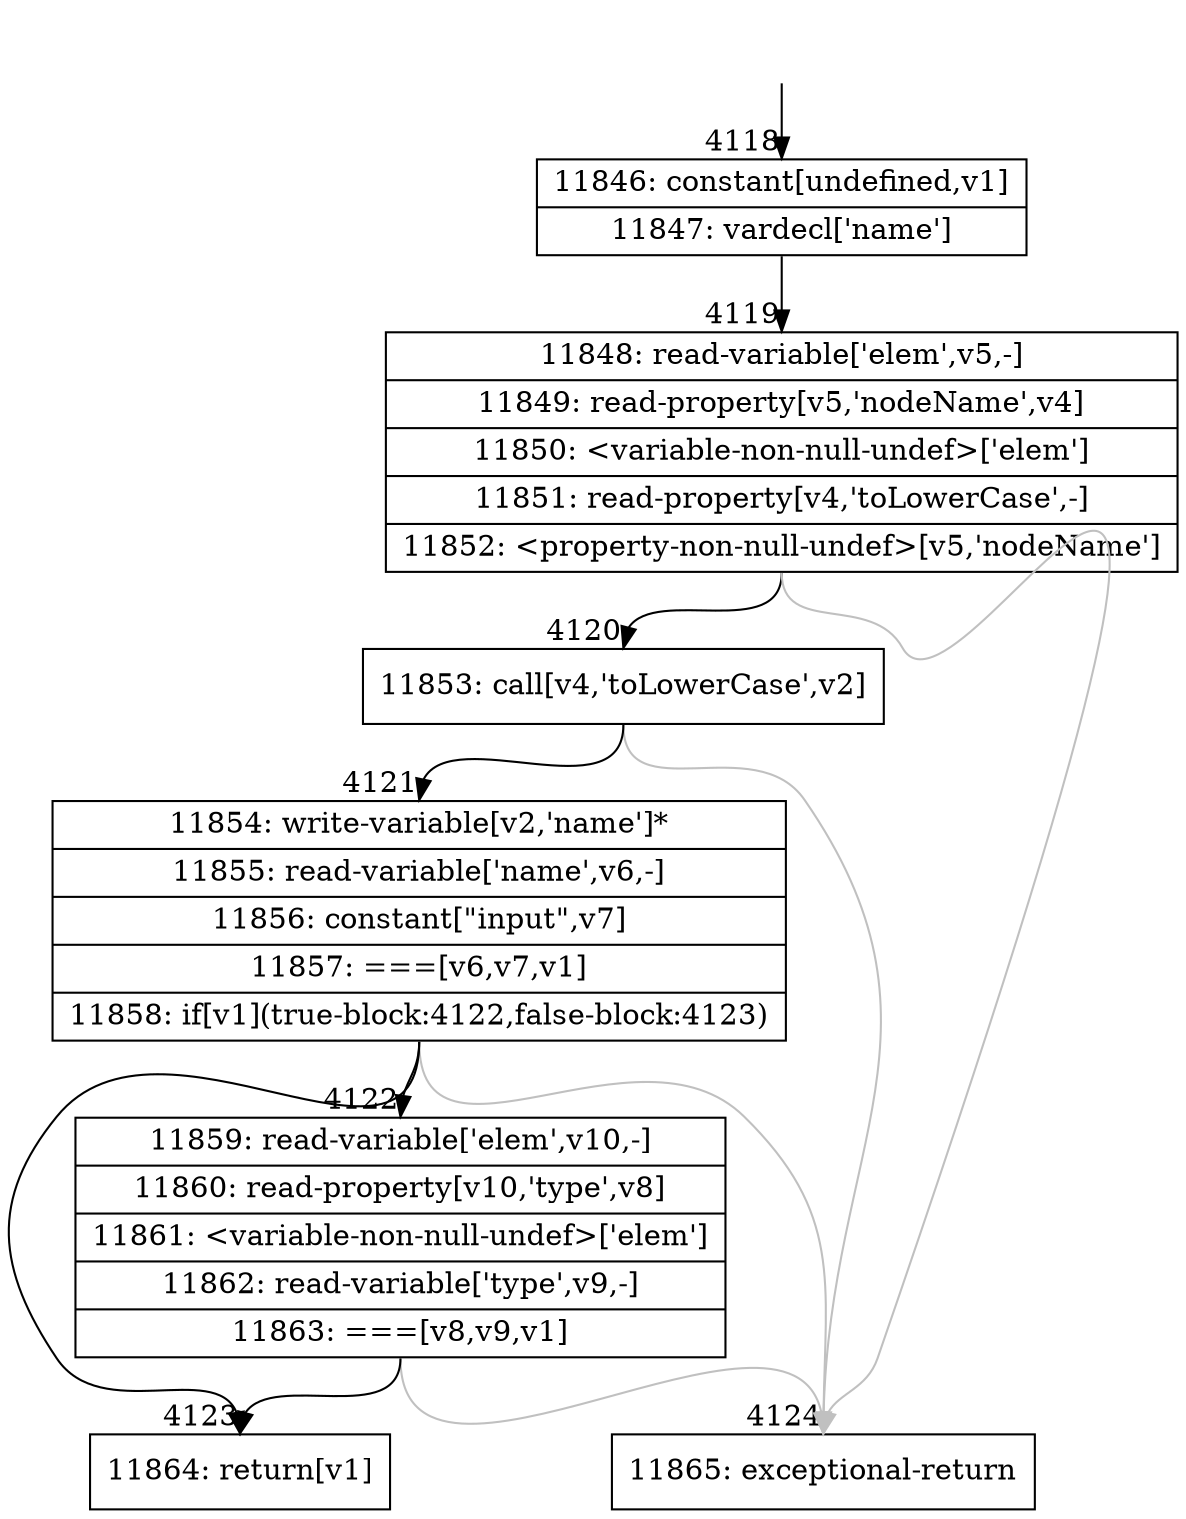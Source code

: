 digraph {
rankdir="TD"
BB_entry266[shape=none,label=""];
BB_entry266 -> BB4118 [tailport=s, headport=n, headlabel="    4118"]
BB4118 [shape=record label="{11846: constant[undefined,v1]|11847: vardecl['name']}" ] 
BB4118 -> BB4119 [tailport=s, headport=n, headlabel="      4119"]
BB4119 [shape=record label="{11848: read-variable['elem',v5,-]|11849: read-property[v5,'nodeName',v4]|11850: \<variable-non-null-undef\>['elem']|11851: read-property[v4,'toLowerCase',-]|11852: \<property-non-null-undef\>[v5,'nodeName']}" ] 
BB4119 -> BB4120 [tailport=s, headport=n, headlabel="      4120"]
BB4119 -> BB4124 [tailport=s, headport=n, color=gray, headlabel="      4124"]
BB4120 [shape=record label="{11853: call[v4,'toLowerCase',v2]}" ] 
BB4120 -> BB4121 [tailport=s, headport=n, headlabel="      4121"]
BB4120 -> BB4124 [tailport=s, headport=n, color=gray]
BB4121 [shape=record label="{11854: write-variable[v2,'name']*|11855: read-variable['name',v6,-]|11856: constant[\"input\",v7]|11857: ===[v6,v7,v1]|11858: if[v1](true-block:4122,false-block:4123)}" ] 
BB4121 -> BB4123 [tailport=s, headport=n, headlabel="      4123"]
BB4121 -> BB4122 [tailport=s, headport=n, headlabel="      4122"]
BB4121 -> BB4124 [tailport=s, headport=n, color=gray]
BB4122 [shape=record label="{11859: read-variable['elem',v10,-]|11860: read-property[v10,'type',v8]|11861: \<variable-non-null-undef\>['elem']|11862: read-variable['type',v9,-]|11863: ===[v8,v9,v1]}" ] 
BB4122 -> BB4123 [tailport=s, headport=n]
BB4122 -> BB4124 [tailport=s, headport=n, color=gray]
BB4123 [shape=record label="{11864: return[v1]}" ] 
BB4124 [shape=record label="{11865: exceptional-return}" ] 
}
